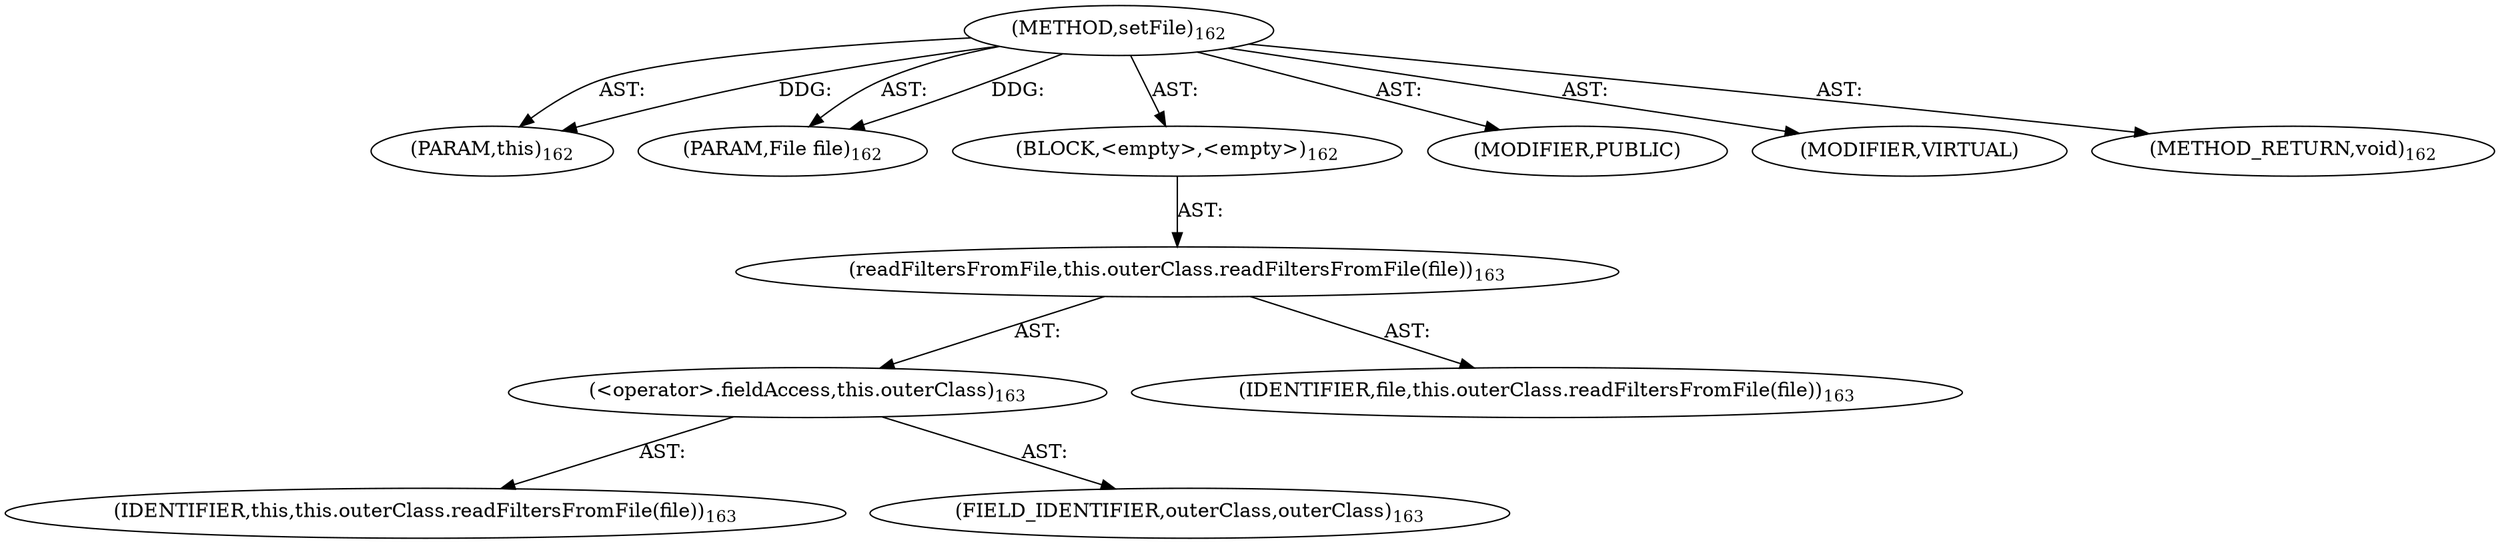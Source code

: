digraph "setFile" {  
"111669149703" [label = <(METHOD,setFile)<SUB>162</SUB>> ]
"115964116995" [label = <(PARAM,this)<SUB>162</SUB>> ]
"115964117023" [label = <(PARAM,File file)<SUB>162</SUB>> ]
"25769803783" [label = <(BLOCK,&lt;empty&gt;,&lt;empty&gt;)<SUB>162</SUB>> ]
"30064771085" [label = <(readFiltersFromFile,this.outerClass.readFiltersFromFile(file))<SUB>163</SUB>> ]
"30064771086" [label = <(&lt;operator&gt;.fieldAccess,this.outerClass)<SUB>163</SUB>> ]
"68719476740" [label = <(IDENTIFIER,this,this.outerClass.readFiltersFromFile(file))<SUB>163</SUB>> ]
"55834574855" [label = <(FIELD_IDENTIFIER,outerClass,outerClass)<SUB>163</SUB>> ]
"68719476799" [label = <(IDENTIFIER,file,this.outerClass.readFiltersFromFile(file))<SUB>163</SUB>> ]
"133143986191" [label = <(MODIFIER,PUBLIC)> ]
"133143986192" [label = <(MODIFIER,VIRTUAL)> ]
"128849018887" [label = <(METHOD_RETURN,void)<SUB>162</SUB>> ]
  "111669149703" -> "115964116995"  [ label = "AST: "] 
  "111669149703" -> "115964117023"  [ label = "AST: "] 
  "111669149703" -> "25769803783"  [ label = "AST: "] 
  "111669149703" -> "133143986191"  [ label = "AST: "] 
  "111669149703" -> "133143986192"  [ label = "AST: "] 
  "111669149703" -> "128849018887"  [ label = "AST: "] 
  "25769803783" -> "30064771085"  [ label = "AST: "] 
  "30064771085" -> "30064771086"  [ label = "AST: "] 
  "30064771085" -> "68719476799"  [ label = "AST: "] 
  "30064771086" -> "68719476740"  [ label = "AST: "] 
  "30064771086" -> "55834574855"  [ label = "AST: "] 
  "111669149703" -> "115964116995"  [ label = "DDG: "] 
  "111669149703" -> "115964117023"  [ label = "DDG: "] 
}
